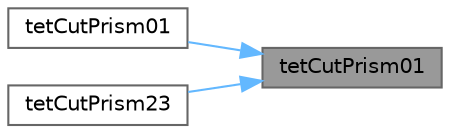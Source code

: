 digraph "tetCutPrism01"
{
 // LATEX_PDF_SIZE
  bgcolor="transparent";
  edge [fontname=Helvetica,fontsize=10,labelfontname=Helvetica,labelfontsize=10];
  node [fontname=Helvetica,fontsize=10,shape=box,height=0.2,width=0.4];
  rankdir="RL";
  Node1 [id="Node000001",label="tetCutPrism01",height=0.2,width=0.4,color="gray40", fillcolor="grey60", style="filled", fontcolor="black",tooltip=" "];
  Node1 -> Node2 [id="edge1_Node000001_Node000002",dir="back",color="steelblue1",style="solid",tooltip=" "];
  Node2 [id="Node000002",label="tetCutPrism01",height=0.2,width=0.4,color="grey40", fillcolor="white", style="filled",URL="$namespaceFoam.html#ac5bd1e227a09c3f6a5cf0fd4f6185647",tooltip=" "];
  Node1 -> Node3 [id="edge2_Node000001_Node000003",dir="back",color="steelblue1",style="solid",tooltip=" "];
  Node3 [id="Node000003",label="tetCutPrism23",height=0.2,width=0.4,color="grey40", fillcolor="white", style="filled",URL="$namespaceFoam.html#aca57f56829428fdc984a1b641b28aa0d",tooltip=" "];
}
